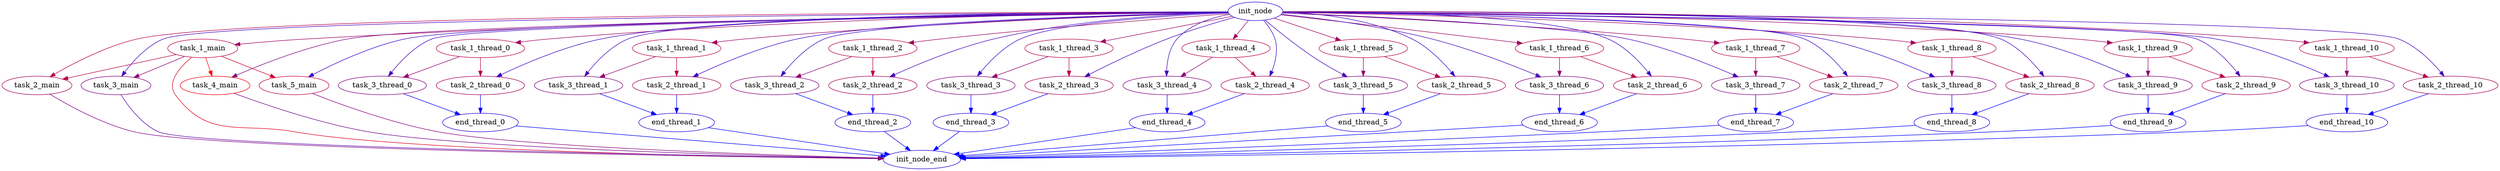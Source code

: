 digraph G {

init_node [size="0.6931471805599453",color="#2900D6"];
task_1_main [size="3.104200953859686",color="#BB0044"];
task_2_main [size="2.7978403249075474",color="#A90056"];
task_3_main [size="2.1832373212764584",color="#84007B"];
task_4_main [size="3.9546734073922947",color="#EF0010"];
task_5_main [size="3.215202687149899",color="#C2003D"];
task_1_main -> task_2_main [size="3.0460412836926927",color="#B80047"];
task_1_main -> task_3_main [size="2.419255509919701",color="#92006D"];
task_1_main -> task_4_main [size="4.212605261556801",color="#FF0000"];
task_1_main -> task_5_main [size="3.4682592789066455",color="#D1002E"];
task_1_thread_0 [size="3.104200953859686",color="#BB0044"];
task_2_thread_0 [size="2.7978403249075474",color="#A90056"];
task_3_thread_0 [size="2.1832373212764584",color="#84007B"];
end_thread_0 [size="0.6931471805599453",color="#2900D6"];
task_1_thread_0 -> task_2_thread_0 [size="3.0460412836926927",color="#B80047"];
task_1_thread_0 -> task_3_thread_0 [size="2.419255509919701",color="#92006D"];
task_2_thread_0 -> end_thread_0 [size="1.000088900581841e-12",color="#0000FF"];
task_3_thread_0 -> end_thread_0 [size="1.000088900581841e-12",color="#0000FF"];
task_1_thread_1 [size="3.104200953859686",color="#BB0044"];
task_2_thread_1 [size="2.7978403249075474",color="#A90056"];
task_3_thread_1 [size="2.1832373212764584",color="#84007B"];
end_thread_1 [size="0.6931471805599453",color="#2900D6"];
task_1_thread_1 -> task_2_thread_1 [size="3.0460412836926927",color="#B80047"];
task_1_thread_1 -> task_3_thread_1 [size="2.419255509919701",color="#92006D"];
task_2_thread_1 -> end_thread_1 [size="1.000088900581841e-12",color="#0000FF"];
task_3_thread_1 -> end_thread_1 [size="1.000088900581841e-12",color="#0000FF"];
task_1_thread_2 [size="3.104200953859686",color="#BB0044"];
task_2_thread_2 [size="2.7978403249075474",color="#A90056"];
task_3_thread_2 [size="2.1832373212764584",color="#84007B"];
end_thread_2 [size="0.6931471805599453",color="#2900D6"];
task_1_thread_2 -> task_2_thread_2 [size="3.0460412836926927",color="#B80047"];
task_1_thread_2 -> task_3_thread_2 [size="2.419255509919701",color="#92006D"];
task_2_thread_2 -> end_thread_2 [size="1.000088900581841e-12",color="#0000FF"];
task_3_thread_2 -> end_thread_2 [size="1.000088900581841e-12",color="#0000FF"];
task_1_thread_3 [size="3.104200953859686",color="#BB0044"];
task_2_thread_3 [size="2.7978403249075474",color="#A90056"];
task_3_thread_3 [size="2.1832373212764584",color="#84007B"];
end_thread_3 [size="0.6931471805599453",color="#2900D6"];
task_1_thread_3 -> task_2_thread_3 [size="3.0460412836926927",color="#B80047"];
task_1_thread_3 -> task_3_thread_3 [size="2.419255509919701",color="#92006D"];
task_2_thread_3 -> end_thread_3 [size="1.000088900581841e-12",color="#0000FF"];
task_3_thread_3 -> end_thread_3 [size="1.000088900581841e-12",color="#0000FF"];
task_1_thread_4 [size="3.104200953859686",color="#BB0044"];
task_2_thread_4 [size="2.7978403249075474",color="#A90056"];
task_3_thread_4 [size="2.1832373212764584",color="#84007B"];
end_thread_4 [size="0.6931471805599453",color="#2900D6"];
task_1_thread_4 -> task_2_thread_4 [size="3.0460412836926927",color="#B80047"];
task_1_thread_4 -> task_3_thread_4 [size="2.419255509919701",color="#92006D"];
task_2_thread_4 -> end_thread_4 [size="1.000088900581841e-12",color="#0000FF"];
task_3_thread_4 -> end_thread_4 [size="1.000088900581841e-12",color="#0000FF"];
task_1_thread_5 [size="3.104200953859686",color="#BB0044"];
task_2_thread_5 [size="2.7978403249075474",color="#A90056"];
task_3_thread_5 [size="2.1832373212764584",color="#84007B"];
end_thread_5 [size="0.6931471805599453",color="#2900D6"];
task_1_thread_5 -> task_2_thread_5 [size="3.0460412836926927",color="#B80047"];
task_1_thread_5 -> task_3_thread_5 [size="2.419255509919701",color="#92006D"];
task_2_thread_5 -> end_thread_5 [size="1.000088900581841e-12",color="#0000FF"];
task_3_thread_5 -> end_thread_5 [size="1.000088900581841e-12",color="#0000FF"];
task_1_thread_6 [size="3.104200953859686",color="#BB0044"];
task_2_thread_6 [size="2.7978403249075474",color="#A90056"];
task_3_thread_6 [size="2.1832373212764584",color="#84007B"];
end_thread_6 [size="0.6931471805599453",color="#2900D6"];
task_1_thread_6 -> task_2_thread_6 [size="3.0460412836926927",color="#B80047"];
task_1_thread_6 -> task_3_thread_6 [size="2.419255509919701",color="#92006D"];
task_2_thread_6 -> end_thread_6 [size="1.000088900581841e-12",color="#0000FF"];
task_3_thread_6 -> end_thread_6 [size="1.000088900581841e-12",color="#0000FF"];
task_1_thread_7 [size="3.104200953859686",color="#BB0044"];
task_2_thread_7 [size="2.7978403249075474",color="#A90056"];
task_3_thread_7 [size="2.1832373212764584",color="#84007B"];
end_thread_7 [size="0.6931471805599453",color="#2900D6"];
task_1_thread_7 -> task_2_thread_7 [size="3.0460412836926927",color="#B80047"];
task_1_thread_7 -> task_3_thread_7 [size="2.419255509919701",color="#92006D"];
task_2_thread_7 -> end_thread_7 [size="1.000088900581841e-12",color="#0000FF"];
task_3_thread_7 -> end_thread_7 [size="1.000088900581841e-12",color="#0000FF"];
task_1_thread_8 [size="3.104200953859686",color="#BB0044"];
task_2_thread_8 [size="2.7978403249075474",color="#A90056"];
task_3_thread_8 [size="2.1832373212764584",color="#84007B"];
end_thread_8 [size="0.6931471805599453",color="#2900D6"];
task_1_thread_8 -> task_2_thread_8 [size="3.0460412836926927",color="#B80047"];
task_1_thread_8 -> task_3_thread_8 [size="2.419255509919701",color="#92006D"];
task_2_thread_8 -> end_thread_8 [size="1.000088900581841e-12",color="#0000FF"];
task_3_thread_8 -> end_thread_8 [size="1.000088900581841e-12",color="#0000FF"];
task_1_thread_9 [size="3.104200953859686",color="#BB0044"];
task_2_thread_9 [size="2.7978403249075474",color="#A90056"];
task_3_thread_9 [size="2.1832373212764584",color="#84007B"];
end_thread_9 [size="0.6931471805599453",color="#2900D6"];
task_1_thread_9 -> task_2_thread_9 [size="3.0460412836926927",color="#B80047"];
task_1_thread_9 -> task_3_thread_9 [size="2.419255509919701",color="#92006D"];
task_2_thread_9 -> end_thread_9 [size="1.000088900581841e-12",color="#0000FF"];
task_3_thread_9 -> end_thread_9 [size="1.000088900581841e-12",color="#0000FF"];
task_1_thread_10 [size="3.104200953859686",color="#BB0044"];
task_2_thread_10 [size="2.7978403249075474",color="#A90056"];
task_3_thread_10 [size="2.1832373212764584",color="#84007B"];
end_thread_10 [size="0.6931471805599453",color="#2900D6"];
task_1_thread_10 -> task_2_thread_10 [size="3.0460412836926927",color="#B80047"];
task_1_thread_10 -> task_3_thread_10 [size="2.419255509919701",color="#92006D"];
task_2_thread_10 -> end_thread_10 [size="1.000088900581841e-12",color="#0000FF"];
task_3_thread_10 -> end_thread_10 [size="1.000088900581841e-12",color="#0000FF"];
init_node_end [size="0.6931471805599453",color="#2900D6"];
init_node -> task_1_main [size="2.629480293391084",color="#9F0060"];
init_node -> task_3_main [size="1.1717150089779664",color="#4600B9"];
init_node -> task_5_main [size="0.9623873361617701",color="#3A00C5"];
init_node -> task_4_main [size="2.1812885383561222",color="#84007B"];
init_node -> task_2_main [size="2.9909803473711443",color="#B5004A"];
init_node -> task_1_thread_0 [size="2.629480293391084",color="#9F0060"];
init_node -> task_3_thread_0 [size="1.1717150089779664",color="#4600B9"];
init_node -> task_2_thread_0 [size="0.9623873361617701",color="#3A00C5"];
init_node -> task_1_thread_1 [size="2.629480293391084",color="#9F0060"];
init_node -> task_3_thread_1 [size="1.1717150089779664",color="#4600B9"];
init_node -> task_2_thread_1 [size="0.9623873361617701",color="#3A00C5"];
init_node -> task_1_thread_2 [size="2.629480293391084",color="#9F0060"];
init_node -> task_2_thread_2 [size="1.1717150089779664",color="#4600B9"];
init_node -> task_3_thread_2 [size="0.9623873361617701",color="#3A00C5"];
init_node -> task_1_thread_3 [size="2.629480293391084",color="#9F0060"];
init_node -> task_2_thread_3 [size="1.1717150089779664",color="#4600B9"];
init_node -> task_3_thread_3 [size="0.9623873361617701",color="#3A00C5"];
init_node -> task_1_thread_4 [size="2.629480293391084",color="#9F0060"];
init_node -> task_3_thread_4 [size="1.1717150089779664",color="#4600B9"];
init_node -> task_2_thread_4 [size="0.9623873361617701",color="#3A00C5"];
init_node -> task_1_thread_5 [size="2.629480293391084",color="#9F0060"];
init_node -> task_3_thread_5 [size="1.1717150089779664",color="#4600B9"];
init_node -> task_2_thread_5 [size="0.9623873361617701",color="#3A00C5"];
init_node -> task_1_thread_6 [size="2.629480293391084",color="#9F0060"];
init_node -> task_3_thread_6 [size="1.1717150089779664",color="#4600B9"];
init_node -> task_2_thread_6 [size="0.9623873361617701",color="#3A00C5"];
init_node -> task_1_thread_7 [size="2.629480293391084",color="#9F0060"];
init_node -> task_3_thread_7 [size="1.1717150089779664",color="#4600B9"];
init_node -> task_2_thread_7 [size="0.9623873361617701",color="#3A00C5"];
init_node -> task_1_thread_8 [size="2.629480293391084",color="#9F0060"];
init_node -> task_2_thread_8 [size="1.1717150089779664",color="#4600B9"];
init_node -> task_3_thread_8 [size="0.9623873361617701",color="#3A00C5"];
init_node -> task_1_thread_9 [size="2.629480293391084",color="#9F0060"];
init_node -> task_2_thread_9 [size="1.1717150089779664",color="#4600B9"];
init_node -> task_3_thread_9 [size="0.9623873361617701",color="#3A00C5"];
init_node -> task_1_thread_10 [size="2.629480293391084",color="#9F0060"];
init_node -> task_2_thread_10 [size="1.1717150089779664",color="#4600B9"];
init_node -> task_3_thread_10 [size="0.9623873361617701",color="#3A00C5"];
task_4_main -> init_node_end [size="1.8677451340182334",color="#71008E"];
task_1_main -> init_node_end [size="3.689416147877796",color="#DF0020"];
task_2_main -> init_node_end [size="2.158270678497332",color="#82007D"];
task_3_main -> init_node_end [size="1.4280085209459288",color="#5600A9"];
task_5_main -> init_node_end [size="2.244863284580152",color="#870078"];
end_thread_0 -> init_node_end [size="2.443156787987135e-12",color="#0000FF"];
end_thread_1 -> init_node_end [size="2.3105961588472064e-12",color="#0000FF"];
end_thread_2 -> init_node_end [size="1.5916157281013578e-12",color="#0000FF"];
end_thread_3 -> init_node_end [size="1.907141111699275e-12",color="#0000FF"];
end_thread_4 -> init_node_end [size="1.733502230648217e-12",color="#0000FF"];
end_thread_5 -> init_node_end [size="1.6584511541836836e-12",color="#0000FF"];
end_thread_6 -> init_node_end [size="2.3161472739703193e-12",color="#0000FF"];
end_thread_7 -> init_node_end [size="1.5225598559697805e-12",color="#0000FF"];
end_thread_8 -> init_node_end [size="1.8558488079616895e-12",color="#0000FF"];
end_thread_9 -> init_node_end [size="1.8307577676052074e-12",color="#0000FF"];
end_thread_10 -> init_node_end [size="1.8127721546063125e-12",color="#0000FF"];
}

